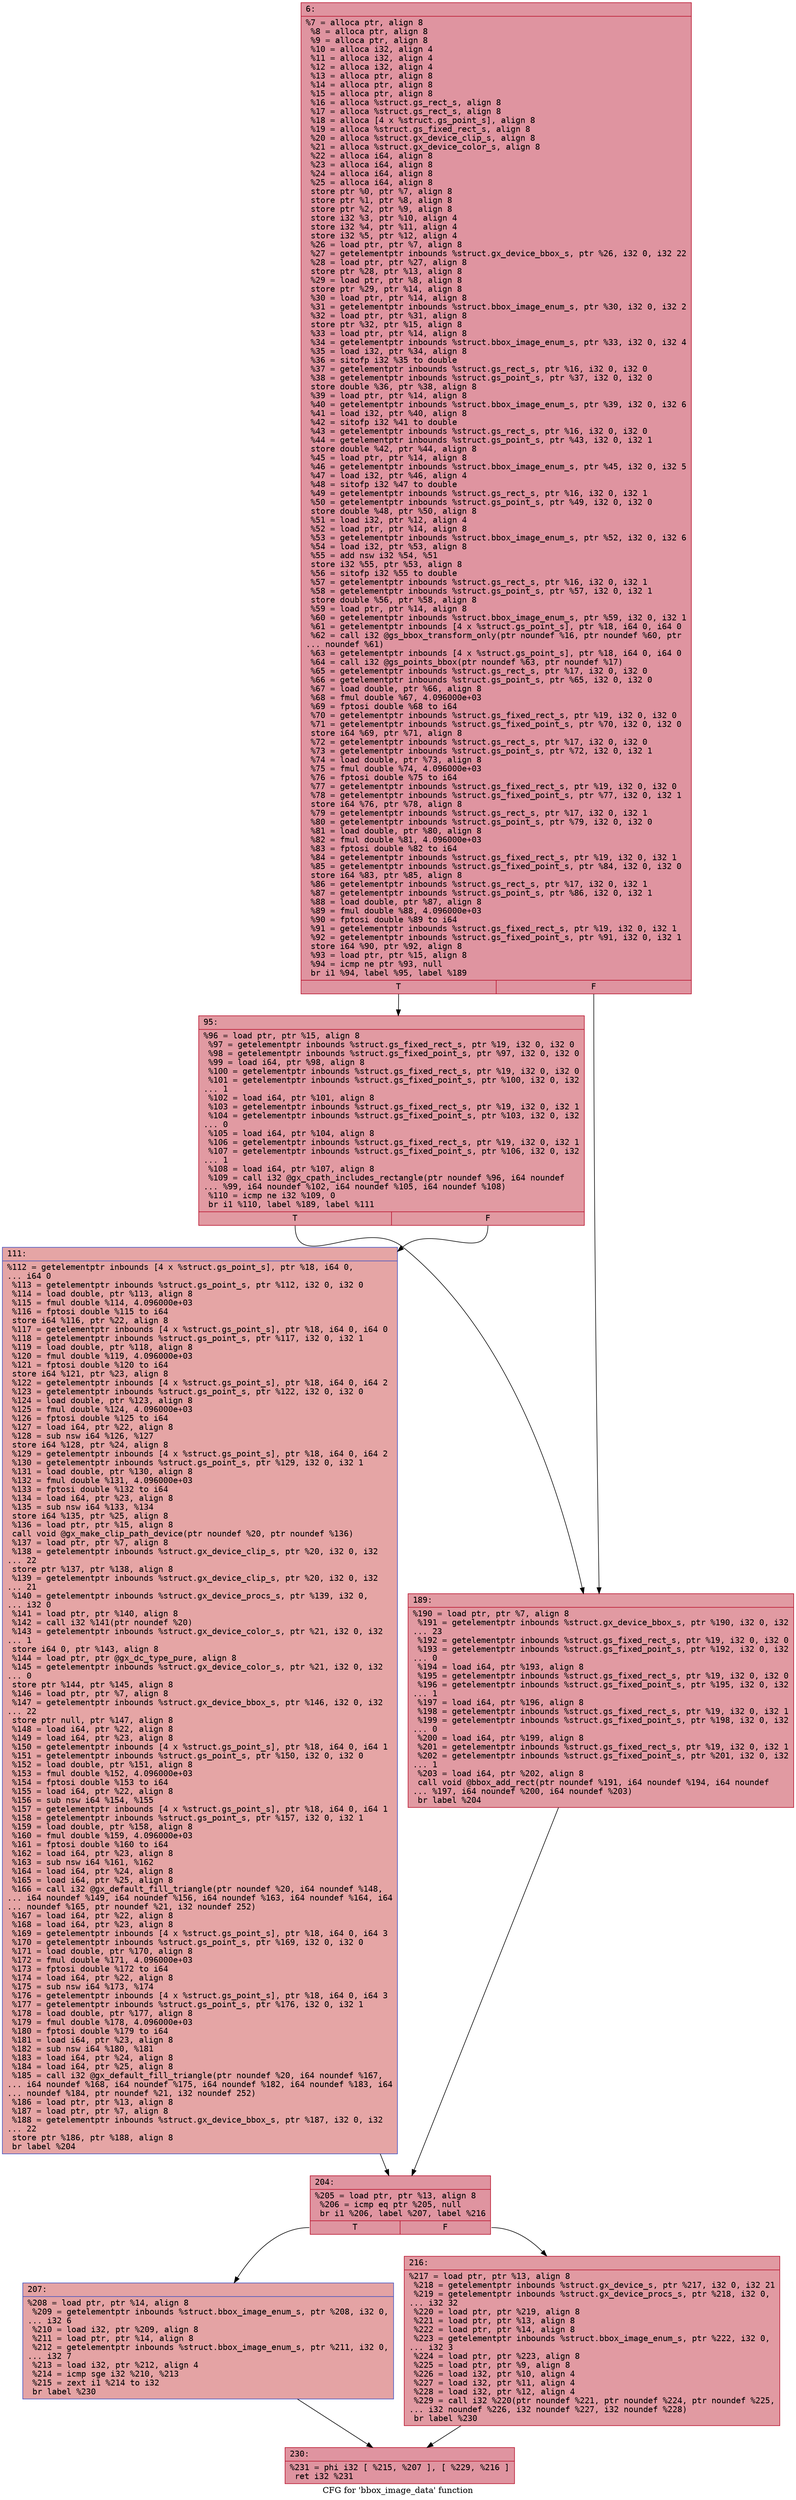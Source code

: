 digraph "CFG for 'bbox_image_data' function" {
	label="CFG for 'bbox_image_data' function";

	Node0x60000323a530 [shape=record,color="#b70d28ff", style=filled, fillcolor="#b70d2870" fontname="Courier",label="{6:\l|  %7 = alloca ptr, align 8\l  %8 = alloca ptr, align 8\l  %9 = alloca ptr, align 8\l  %10 = alloca i32, align 4\l  %11 = alloca i32, align 4\l  %12 = alloca i32, align 4\l  %13 = alloca ptr, align 8\l  %14 = alloca ptr, align 8\l  %15 = alloca ptr, align 8\l  %16 = alloca %struct.gs_rect_s, align 8\l  %17 = alloca %struct.gs_rect_s, align 8\l  %18 = alloca [4 x %struct.gs_point_s], align 8\l  %19 = alloca %struct.gs_fixed_rect_s, align 8\l  %20 = alloca %struct.gx_device_clip_s, align 8\l  %21 = alloca %struct.gx_device_color_s, align 8\l  %22 = alloca i64, align 8\l  %23 = alloca i64, align 8\l  %24 = alloca i64, align 8\l  %25 = alloca i64, align 8\l  store ptr %0, ptr %7, align 8\l  store ptr %1, ptr %8, align 8\l  store ptr %2, ptr %9, align 8\l  store i32 %3, ptr %10, align 4\l  store i32 %4, ptr %11, align 4\l  store i32 %5, ptr %12, align 4\l  %26 = load ptr, ptr %7, align 8\l  %27 = getelementptr inbounds %struct.gx_device_bbox_s, ptr %26, i32 0, i32 22\l  %28 = load ptr, ptr %27, align 8\l  store ptr %28, ptr %13, align 8\l  %29 = load ptr, ptr %8, align 8\l  store ptr %29, ptr %14, align 8\l  %30 = load ptr, ptr %14, align 8\l  %31 = getelementptr inbounds %struct.bbox_image_enum_s, ptr %30, i32 0, i32 2\l  %32 = load ptr, ptr %31, align 8\l  store ptr %32, ptr %15, align 8\l  %33 = load ptr, ptr %14, align 8\l  %34 = getelementptr inbounds %struct.bbox_image_enum_s, ptr %33, i32 0, i32 4\l  %35 = load i32, ptr %34, align 8\l  %36 = sitofp i32 %35 to double\l  %37 = getelementptr inbounds %struct.gs_rect_s, ptr %16, i32 0, i32 0\l  %38 = getelementptr inbounds %struct.gs_point_s, ptr %37, i32 0, i32 0\l  store double %36, ptr %38, align 8\l  %39 = load ptr, ptr %14, align 8\l  %40 = getelementptr inbounds %struct.bbox_image_enum_s, ptr %39, i32 0, i32 6\l  %41 = load i32, ptr %40, align 8\l  %42 = sitofp i32 %41 to double\l  %43 = getelementptr inbounds %struct.gs_rect_s, ptr %16, i32 0, i32 0\l  %44 = getelementptr inbounds %struct.gs_point_s, ptr %43, i32 0, i32 1\l  store double %42, ptr %44, align 8\l  %45 = load ptr, ptr %14, align 8\l  %46 = getelementptr inbounds %struct.bbox_image_enum_s, ptr %45, i32 0, i32 5\l  %47 = load i32, ptr %46, align 4\l  %48 = sitofp i32 %47 to double\l  %49 = getelementptr inbounds %struct.gs_rect_s, ptr %16, i32 0, i32 1\l  %50 = getelementptr inbounds %struct.gs_point_s, ptr %49, i32 0, i32 0\l  store double %48, ptr %50, align 8\l  %51 = load i32, ptr %12, align 4\l  %52 = load ptr, ptr %14, align 8\l  %53 = getelementptr inbounds %struct.bbox_image_enum_s, ptr %52, i32 0, i32 6\l  %54 = load i32, ptr %53, align 8\l  %55 = add nsw i32 %54, %51\l  store i32 %55, ptr %53, align 8\l  %56 = sitofp i32 %55 to double\l  %57 = getelementptr inbounds %struct.gs_rect_s, ptr %16, i32 0, i32 1\l  %58 = getelementptr inbounds %struct.gs_point_s, ptr %57, i32 0, i32 1\l  store double %56, ptr %58, align 8\l  %59 = load ptr, ptr %14, align 8\l  %60 = getelementptr inbounds %struct.bbox_image_enum_s, ptr %59, i32 0, i32 1\l  %61 = getelementptr inbounds [4 x %struct.gs_point_s], ptr %18, i64 0, i64 0\l  %62 = call i32 @gs_bbox_transform_only(ptr noundef %16, ptr noundef %60, ptr\l... noundef %61)\l  %63 = getelementptr inbounds [4 x %struct.gs_point_s], ptr %18, i64 0, i64 0\l  %64 = call i32 @gs_points_bbox(ptr noundef %63, ptr noundef %17)\l  %65 = getelementptr inbounds %struct.gs_rect_s, ptr %17, i32 0, i32 0\l  %66 = getelementptr inbounds %struct.gs_point_s, ptr %65, i32 0, i32 0\l  %67 = load double, ptr %66, align 8\l  %68 = fmul double %67, 4.096000e+03\l  %69 = fptosi double %68 to i64\l  %70 = getelementptr inbounds %struct.gs_fixed_rect_s, ptr %19, i32 0, i32 0\l  %71 = getelementptr inbounds %struct.gs_fixed_point_s, ptr %70, i32 0, i32 0\l  store i64 %69, ptr %71, align 8\l  %72 = getelementptr inbounds %struct.gs_rect_s, ptr %17, i32 0, i32 0\l  %73 = getelementptr inbounds %struct.gs_point_s, ptr %72, i32 0, i32 1\l  %74 = load double, ptr %73, align 8\l  %75 = fmul double %74, 4.096000e+03\l  %76 = fptosi double %75 to i64\l  %77 = getelementptr inbounds %struct.gs_fixed_rect_s, ptr %19, i32 0, i32 0\l  %78 = getelementptr inbounds %struct.gs_fixed_point_s, ptr %77, i32 0, i32 1\l  store i64 %76, ptr %78, align 8\l  %79 = getelementptr inbounds %struct.gs_rect_s, ptr %17, i32 0, i32 1\l  %80 = getelementptr inbounds %struct.gs_point_s, ptr %79, i32 0, i32 0\l  %81 = load double, ptr %80, align 8\l  %82 = fmul double %81, 4.096000e+03\l  %83 = fptosi double %82 to i64\l  %84 = getelementptr inbounds %struct.gs_fixed_rect_s, ptr %19, i32 0, i32 1\l  %85 = getelementptr inbounds %struct.gs_fixed_point_s, ptr %84, i32 0, i32 0\l  store i64 %83, ptr %85, align 8\l  %86 = getelementptr inbounds %struct.gs_rect_s, ptr %17, i32 0, i32 1\l  %87 = getelementptr inbounds %struct.gs_point_s, ptr %86, i32 0, i32 1\l  %88 = load double, ptr %87, align 8\l  %89 = fmul double %88, 4.096000e+03\l  %90 = fptosi double %89 to i64\l  %91 = getelementptr inbounds %struct.gs_fixed_rect_s, ptr %19, i32 0, i32 1\l  %92 = getelementptr inbounds %struct.gs_fixed_point_s, ptr %91, i32 0, i32 1\l  store i64 %90, ptr %92, align 8\l  %93 = load ptr, ptr %15, align 8\l  %94 = icmp ne ptr %93, null\l  br i1 %94, label %95, label %189\l|{<s0>T|<s1>F}}"];
	Node0x60000323a530:s0 -> Node0x60000323a580[tooltip="6 -> 95\nProbability 62.50%" ];
	Node0x60000323a530:s1 -> Node0x60000323a620[tooltip="6 -> 189\nProbability 37.50%" ];
	Node0x60000323a580 [shape=record,color="#b70d28ff", style=filled, fillcolor="#bb1b2c70" fontname="Courier",label="{95:\l|  %96 = load ptr, ptr %15, align 8\l  %97 = getelementptr inbounds %struct.gs_fixed_rect_s, ptr %19, i32 0, i32 0\l  %98 = getelementptr inbounds %struct.gs_fixed_point_s, ptr %97, i32 0, i32 0\l  %99 = load i64, ptr %98, align 8\l  %100 = getelementptr inbounds %struct.gs_fixed_rect_s, ptr %19, i32 0, i32 0\l  %101 = getelementptr inbounds %struct.gs_fixed_point_s, ptr %100, i32 0, i32\l... 1\l  %102 = load i64, ptr %101, align 8\l  %103 = getelementptr inbounds %struct.gs_fixed_rect_s, ptr %19, i32 0, i32 1\l  %104 = getelementptr inbounds %struct.gs_fixed_point_s, ptr %103, i32 0, i32\l... 0\l  %105 = load i64, ptr %104, align 8\l  %106 = getelementptr inbounds %struct.gs_fixed_rect_s, ptr %19, i32 0, i32 1\l  %107 = getelementptr inbounds %struct.gs_fixed_point_s, ptr %106, i32 0, i32\l... 1\l  %108 = load i64, ptr %107, align 8\l  %109 = call i32 @gx_cpath_includes_rectangle(ptr noundef %96, i64 noundef\l... %99, i64 noundef %102, i64 noundef %105, i64 noundef %108)\l  %110 = icmp ne i32 %109, 0\l  br i1 %110, label %189, label %111\l|{<s0>T|<s1>F}}"];
	Node0x60000323a580:s0 -> Node0x60000323a620[tooltip="95 -> 189\nProbability 62.50%" ];
	Node0x60000323a580:s1 -> Node0x60000323a5d0[tooltip="95 -> 111\nProbability 37.50%" ];
	Node0x60000323a5d0 [shape=record,color="#3d50c3ff", style=filled, fillcolor="#c5333470" fontname="Courier",label="{111:\l|  %112 = getelementptr inbounds [4 x %struct.gs_point_s], ptr %18, i64 0,\l... i64 0\l  %113 = getelementptr inbounds %struct.gs_point_s, ptr %112, i32 0, i32 0\l  %114 = load double, ptr %113, align 8\l  %115 = fmul double %114, 4.096000e+03\l  %116 = fptosi double %115 to i64\l  store i64 %116, ptr %22, align 8\l  %117 = getelementptr inbounds [4 x %struct.gs_point_s], ptr %18, i64 0, i64 0\l  %118 = getelementptr inbounds %struct.gs_point_s, ptr %117, i32 0, i32 1\l  %119 = load double, ptr %118, align 8\l  %120 = fmul double %119, 4.096000e+03\l  %121 = fptosi double %120 to i64\l  store i64 %121, ptr %23, align 8\l  %122 = getelementptr inbounds [4 x %struct.gs_point_s], ptr %18, i64 0, i64 2\l  %123 = getelementptr inbounds %struct.gs_point_s, ptr %122, i32 0, i32 0\l  %124 = load double, ptr %123, align 8\l  %125 = fmul double %124, 4.096000e+03\l  %126 = fptosi double %125 to i64\l  %127 = load i64, ptr %22, align 8\l  %128 = sub nsw i64 %126, %127\l  store i64 %128, ptr %24, align 8\l  %129 = getelementptr inbounds [4 x %struct.gs_point_s], ptr %18, i64 0, i64 2\l  %130 = getelementptr inbounds %struct.gs_point_s, ptr %129, i32 0, i32 1\l  %131 = load double, ptr %130, align 8\l  %132 = fmul double %131, 4.096000e+03\l  %133 = fptosi double %132 to i64\l  %134 = load i64, ptr %23, align 8\l  %135 = sub nsw i64 %133, %134\l  store i64 %135, ptr %25, align 8\l  %136 = load ptr, ptr %15, align 8\l  call void @gx_make_clip_path_device(ptr noundef %20, ptr noundef %136)\l  %137 = load ptr, ptr %7, align 8\l  %138 = getelementptr inbounds %struct.gx_device_clip_s, ptr %20, i32 0, i32\l... 22\l  store ptr %137, ptr %138, align 8\l  %139 = getelementptr inbounds %struct.gx_device_clip_s, ptr %20, i32 0, i32\l... 21\l  %140 = getelementptr inbounds %struct.gx_device_procs_s, ptr %139, i32 0,\l... i32 0\l  %141 = load ptr, ptr %140, align 8\l  %142 = call i32 %141(ptr noundef %20)\l  %143 = getelementptr inbounds %struct.gx_device_color_s, ptr %21, i32 0, i32\l... 1\l  store i64 0, ptr %143, align 8\l  %144 = load ptr, ptr @gx_dc_type_pure, align 8\l  %145 = getelementptr inbounds %struct.gx_device_color_s, ptr %21, i32 0, i32\l... 0\l  store ptr %144, ptr %145, align 8\l  %146 = load ptr, ptr %7, align 8\l  %147 = getelementptr inbounds %struct.gx_device_bbox_s, ptr %146, i32 0, i32\l... 22\l  store ptr null, ptr %147, align 8\l  %148 = load i64, ptr %22, align 8\l  %149 = load i64, ptr %23, align 8\l  %150 = getelementptr inbounds [4 x %struct.gs_point_s], ptr %18, i64 0, i64 1\l  %151 = getelementptr inbounds %struct.gs_point_s, ptr %150, i32 0, i32 0\l  %152 = load double, ptr %151, align 8\l  %153 = fmul double %152, 4.096000e+03\l  %154 = fptosi double %153 to i64\l  %155 = load i64, ptr %22, align 8\l  %156 = sub nsw i64 %154, %155\l  %157 = getelementptr inbounds [4 x %struct.gs_point_s], ptr %18, i64 0, i64 1\l  %158 = getelementptr inbounds %struct.gs_point_s, ptr %157, i32 0, i32 1\l  %159 = load double, ptr %158, align 8\l  %160 = fmul double %159, 4.096000e+03\l  %161 = fptosi double %160 to i64\l  %162 = load i64, ptr %23, align 8\l  %163 = sub nsw i64 %161, %162\l  %164 = load i64, ptr %24, align 8\l  %165 = load i64, ptr %25, align 8\l  %166 = call i32 @gx_default_fill_triangle(ptr noundef %20, i64 noundef %148,\l... i64 noundef %149, i64 noundef %156, i64 noundef %163, i64 noundef %164, i64\l... noundef %165, ptr noundef %21, i32 noundef 252)\l  %167 = load i64, ptr %22, align 8\l  %168 = load i64, ptr %23, align 8\l  %169 = getelementptr inbounds [4 x %struct.gs_point_s], ptr %18, i64 0, i64 3\l  %170 = getelementptr inbounds %struct.gs_point_s, ptr %169, i32 0, i32 0\l  %171 = load double, ptr %170, align 8\l  %172 = fmul double %171, 4.096000e+03\l  %173 = fptosi double %172 to i64\l  %174 = load i64, ptr %22, align 8\l  %175 = sub nsw i64 %173, %174\l  %176 = getelementptr inbounds [4 x %struct.gs_point_s], ptr %18, i64 0, i64 3\l  %177 = getelementptr inbounds %struct.gs_point_s, ptr %176, i32 0, i32 1\l  %178 = load double, ptr %177, align 8\l  %179 = fmul double %178, 4.096000e+03\l  %180 = fptosi double %179 to i64\l  %181 = load i64, ptr %23, align 8\l  %182 = sub nsw i64 %180, %181\l  %183 = load i64, ptr %24, align 8\l  %184 = load i64, ptr %25, align 8\l  %185 = call i32 @gx_default_fill_triangle(ptr noundef %20, i64 noundef %167,\l... i64 noundef %168, i64 noundef %175, i64 noundef %182, i64 noundef %183, i64\l... noundef %184, ptr noundef %21, i32 noundef 252)\l  %186 = load ptr, ptr %13, align 8\l  %187 = load ptr, ptr %7, align 8\l  %188 = getelementptr inbounds %struct.gx_device_bbox_s, ptr %187, i32 0, i32\l... 22\l  store ptr %186, ptr %188, align 8\l  br label %204\l}"];
	Node0x60000323a5d0 -> Node0x60000323a670[tooltip="111 -> 204\nProbability 100.00%" ];
	Node0x60000323a620 [shape=record,color="#b70d28ff", style=filled, fillcolor="#bb1b2c70" fontname="Courier",label="{189:\l|  %190 = load ptr, ptr %7, align 8\l  %191 = getelementptr inbounds %struct.gx_device_bbox_s, ptr %190, i32 0, i32\l... 23\l  %192 = getelementptr inbounds %struct.gs_fixed_rect_s, ptr %19, i32 0, i32 0\l  %193 = getelementptr inbounds %struct.gs_fixed_point_s, ptr %192, i32 0, i32\l... 0\l  %194 = load i64, ptr %193, align 8\l  %195 = getelementptr inbounds %struct.gs_fixed_rect_s, ptr %19, i32 0, i32 0\l  %196 = getelementptr inbounds %struct.gs_fixed_point_s, ptr %195, i32 0, i32\l... 1\l  %197 = load i64, ptr %196, align 8\l  %198 = getelementptr inbounds %struct.gs_fixed_rect_s, ptr %19, i32 0, i32 1\l  %199 = getelementptr inbounds %struct.gs_fixed_point_s, ptr %198, i32 0, i32\l... 0\l  %200 = load i64, ptr %199, align 8\l  %201 = getelementptr inbounds %struct.gs_fixed_rect_s, ptr %19, i32 0, i32 1\l  %202 = getelementptr inbounds %struct.gs_fixed_point_s, ptr %201, i32 0, i32\l... 1\l  %203 = load i64, ptr %202, align 8\l  call void @bbox_add_rect(ptr noundef %191, i64 noundef %194, i64 noundef\l... %197, i64 noundef %200, i64 noundef %203)\l  br label %204\l}"];
	Node0x60000323a620 -> Node0x60000323a670[tooltip="189 -> 204\nProbability 100.00%" ];
	Node0x60000323a670 [shape=record,color="#b70d28ff", style=filled, fillcolor="#b70d2870" fontname="Courier",label="{204:\l|  %205 = load ptr, ptr %13, align 8\l  %206 = icmp eq ptr %205, null\l  br i1 %206, label %207, label %216\l|{<s0>T|<s1>F}}"];
	Node0x60000323a670:s0 -> Node0x60000323a6c0[tooltip="204 -> 207\nProbability 37.50%" ];
	Node0x60000323a670:s1 -> Node0x60000323a710[tooltip="204 -> 216\nProbability 62.50%" ];
	Node0x60000323a6c0 [shape=record,color="#3d50c3ff", style=filled, fillcolor="#c32e3170" fontname="Courier",label="{207:\l|  %208 = load ptr, ptr %14, align 8\l  %209 = getelementptr inbounds %struct.bbox_image_enum_s, ptr %208, i32 0,\l... i32 6\l  %210 = load i32, ptr %209, align 8\l  %211 = load ptr, ptr %14, align 8\l  %212 = getelementptr inbounds %struct.bbox_image_enum_s, ptr %211, i32 0,\l... i32 7\l  %213 = load i32, ptr %212, align 4\l  %214 = icmp sge i32 %210, %213\l  %215 = zext i1 %214 to i32\l  br label %230\l}"];
	Node0x60000323a6c0 -> Node0x60000323a760[tooltip="207 -> 230\nProbability 100.00%" ];
	Node0x60000323a710 [shape=record,color="#b70d28ff", style=filled, fillcolor="#bb1b2c70" fontname="Courier",label="{216:\l|  %217 = load ptr, ptr %13, align 8\l  %218 = getelementptr inbounds %struct.gx_device_s, ptr %217, i32 0, i32 21\l  %219 = getelementptr inbounds %struct.gx_device_procs_s, ptr %218, i32 0,\l... i32 32\l  %220 = load ptr, ptr %219, align 8\l  %221 = load ptr, ptr %13, align 8\l  %222 = load ptr, ptr %14, align 8\l  %223 = getelementptr inbounds %struct.bbox_image_enum_s, ptr %222, i32 0,\l... i32 3\l  %224 = load ptr, ptr %223, align 8\l  %225 = load ptr, ptr %9, align 8\l  %226 = load i32, ptr %10, align 4\l  %227 = load i32, ptr %11, align 4\l  %228 = load i32, ptr %12, align 4\l  %229 = call i32 %220(ptr noundef %221, ptr noundef %224, ptr noundef %225,\l... i32 noundef %226, i32 noundef %227, i32 noundef %228)\l  br label %230\l}"];
	Node0x60000323a710 -> Node0x60000323a760[tooltip="216 -> 230\nProbability 100.00%" ];
	Node0x60000323a760 [shape=record,color="#b70d28ff", style=filled, fillcolor="#b70d2870" fontname="Courier",label="{230:\l|  %231 = phi i32 [ %215, %207 ], [ %229, %216 ]\l  ret i32 %231\l}"];
}
